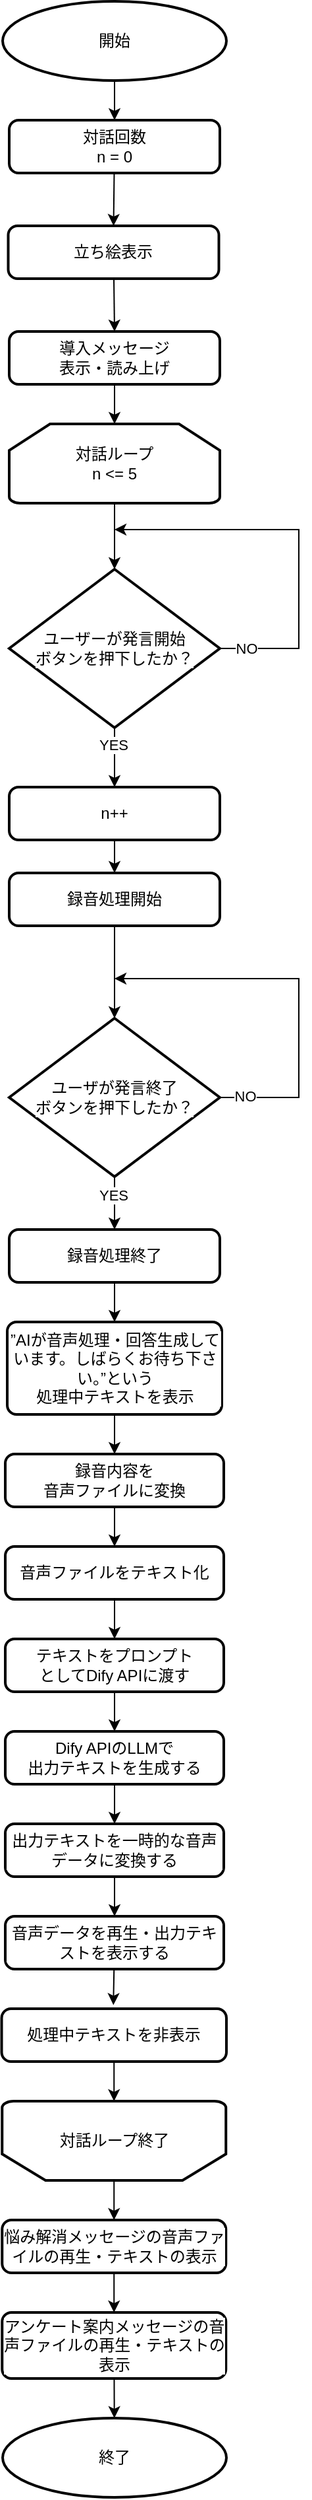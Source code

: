 <mxfile>
    <diagram name="ページ1" id="u0j-YLj6mztxtkin51Y0">
        <mxGraphModel dx="791" dy="1812" grid="0" gridSize="10" guides="1" tooltips="1" connect="1" arrows="1" fold="1" page="1" pageScale="1" pageWidth="827" pageHeight="1169" background="#ffffff" math="0" shadow="0">
            <root>
                <mxCell id="0"/>
                <mxCell id="1" parent="0"/>
                <mxCell id="9" style="edgeStyle=none;html=1;exitX=0.5;exitY=1;exitDx=0;exitDy=0;exitPerimeter=0;entryX=0.5;entryY=0;entryDx=0;entryDy=0;labelBackgroundColor=#FFFFFF;fontColor=#000000;labelBorderColor=none;fillColor=#FFFFFF;strokeColor=#000000;" edge="1" parent="1" source="LPuvv3uC7sqfl_A1iljc-1" target="5">
                    <mxGeometry relative="1" as="geometry"/>
                </mxCell>
                <mxCell id="LPuvv3uC7sqfl_A1iljc-1" value="開始" style="strokeWidth=2;html=1;shape=mxgraph.flowchart.start_1;whiteSpace=wrap;labelBackgroundColor=#FFFFFF;fontColor=#000000;labelBorderColor=none;fillColor=#FFFFFF;strokeColor=#000000;" parent="1" vertex="1">
                    <mxGeometry x="335" y="-30" width="170" height="60" as="geometry"/>
                </mxCell>
                <mxCell id="12" style="edgeStyle=none;html=1;exitX=0.5;exitY=1;exitDx=0;exitDy=0;exitPerimeter=0;entryX=0.5;entryY=0;entryDx=0;entryDy=0;entryPerimeter=0;labelBackgroundColor=#FFFFFF;fontColor=#000000;labelBorderColor=none;fillColor=#FFFFFF;strokeColor=#000000;" edge="1" parent="1" source="3" target="8">
                    <mxGeometry relative="1" as="geometry"/>
                </mxCell>
                <mxCell id="3" value="対話ループ&lt;br&gt;n &amp;lt;= 5" style="strokeWidth=2;html=1;shape=mxgraph.flowchart.loop_limit;whiteSpace=wrap;labelBackgroundColor=#FFFFFF;fontColor=#000000;labelBorderColor=none;fillColor=#FFFFFF;strokeColor=#000000;" vertex="1" parent="1">
                    <mxGeometry x="340" y="290" width="160" height="60" as="geometry"/>
                </mxCell>
                <mxCell id="60" style="edgeStyle=none;rounded=0;html=1;entryX=0.5;entryY=0;entryDx=0;entryDy=0;labelBackgroundColor=#FFFFFF;fontColor=#000000;labelBorderColor=none;fillColor=#FFFFFF;strokeColor=#000000;" edge="1" parent="1" source="4" target="57">
                    <mxGeometry relative="1" as="geometry"/>
                </mxCell>
                <mxCell id="4" value="対話ループ終了" style="strokeWidth=2;shape=mxgraph.flowchart.loop_limit;rotation=0;whiteSpace=wrap;html=1;direction=east;flipV=1;flipH=1;labelBackgroundColor=#FFFFFF;fontColor=#000000;labelBorderColor=none;fillColor=#FFFFFF;strokeColor=#000000;" vertex="1" parent="1">
                    <mxGeometry x="334.62" y="1560" width="170" height="60" as="geometry"/>
                </mxCell>
                <mxCell id="66" style="edgeStyle=none;rounded=0;html=1;entryX=0.5;entryY=0;entryDx=0;entryDy=0;labelBackgroundColor=#FFFFFF;fontColor=#000000;labelBorderColor=none;fillColor=#FFFFFF;strokeColor=#000000;" edge="1" parent="1" source="5" target="64">
                    <mxGeometry relative="1" as="geometry"/>
                </mxCell>
                <mxCell id="5" value="対話回数&lt;br&gt;n = 0" style="rounded=1;whiteSpace=wrap;html=1;absoluteArcSize=1;arcSize=14;strokeWidth=2;labelBackgroundColor=#FFFFFF;fontColor=#000000;labelBorderColor=none;fillColor=#FFFFFF;strokeColor=#000000;" vertex="1" parent="1">
                    <mxGeometry x="340" y="60" width="160" height="40" as="geometry"/>
                </mxCell>
                <mxCell id="11" style="edgeStyle=none;html=1;exitX=0.5;exitY=1;exitDx=0;exitDy=0;entryX=0.5;entryY=0;entryDx=0;entryDy=0;entryPerimeter=0;labelBackgroundColor=#FFFFFF;fontColor=#000000;labelBorderColor=none;fillColor=#FFFFFF;strokeColor=#000000;" edge="1" parent="1" source="6" target="3">
                    <mxGeometry relative="1" as="geometry"/>
                </mxCell>
                <mxCell id="6" value="導入メッセージ&lt;br&gt;表示・読み上げ" style="rounded=1;whiteSpace=wrap;html=1;absoluteArcSize=1;arcSize=14;strokeWidth=2;labelBackgroundColor=#FFFFFF;fontColor=#000000;labelBorderColor=none;fillColor=#FFFFFF;strokeColor=#000000;" vertex="1" parent="1">
                    <mxGeometry x="340" y="220" width="160" height="40" as="geometry"/>
                </mxCell>
                <mxCell id="22" style="edgeStyle=none;rounded=0;html=1;exitX=0.5;exitY=1;exitDx=0;exitDy=0;entryX=0.5;entryY=0;entryDx=0;entryDy=0;labelBackgroundColor=#FFFFFF;fontColor=#000000;labelBorderColor=none;fillColor=#FFFFFF;strokeColor=#000000;" edge="1" parent="1" source="7" target="19">
                    <mxGeometry relative="1" as="geometry"/>
                </mxCell>
                <mxCell id="7" value="n++" style="rounded=1;whiteSpace=wrap;html=1;absoluteArcSize=1;arcSize=14;strokeWidth=2;labelBackgroundColor=#FFFFFF;fontColor=#000000;labelBorderColor=none;fillColor=#FFFFFF;strokeColor=#000000;" vertex="1" parent="1">
                    <mxGeometry x="340" y="565" width="160" height="40" as="geometry"/>
                </mxCell>
                <mxCell id="13" value="NO" style="edgeStyle=none;html=1;exitX=1;exitY=0.5;exitDx=0;exitDy=0;exitPerimeter=0;rounded=0;labelBackgroundColor=#FFFFFF;fontColor=#000000;labelBorderColor=none;fillColor=#FFFFFF;strokeColor=#000000;" edge="1" parent="1" source="8">
                    <mxGeometry x="-0.862" relative="1" as="geometry">
                        <mxPoint x="420" y="370" as="targetPoint"/>
                        <Array as="points">
                            <mxPoint x="560" y="460"/>
                            <mxPoint x="560" y="410"/>
                            <mxPoint x="560" y="370"/>
                            <mxPoint x="470" y="370"/>
                        </Array>
                        <mxPoint as="offset"/>
                    </mxGeometry>
                </mxCell>
                <mxCell id="14" style="edgeStyle=none;rounded=0;html=1;exitX=0.5;exitY=1;exitDx=0;exitDy=0;exitPerimeter=0;entryX=0.5;entryY=0;entryDx=0;entryDy=0;labelBackgroundColor=#FFFFFF;fontColor=#000000;labelBorderColor=none;fillColor=#FFFFFF;strokeColor=#000000;" edge="1" parent="1" source="8" target="7">
                    <mxGeometry relative="1" as="geometry"/>
                </mxCell>
                <mxCell id="15" value="YES" style="edgeLabel;html=1;align=center;verticalAlign=middle;resizable=0;points=[];labelBackgroundColor=#FFFFFF;fontColor=#000000;labelBorderColor=none;fillColor=#FFFFFF;strokeColor=#000000;" vertex="1" connectable="0" parent="14">
                    <mxGeometry x="-0.427" y="-1" relative="1" as="geometry">
                        <mxPoint as="offset"/>
                    </mxGeometry>
                </mxCell>
                <mxCell id="8" value="ユーザーが発言開始&lt;br&gt;ボタンを押下したか？" style="strokeWidth=2;html=1;shape=mxgraph.flowchart.decision;whiteSpace=wrap;labelBackgroundColor=#FFFFFF;fontColor=#000000;labelBorderColor=none;fillColor=#FFFFFF;strokeColor=#000000;" vertex="1" parent="1">
                    <mxGeometry x="340" y="400" width="160" height="120" as="geometry"/>
                </mxCell>
                <mxCell id="50" style="edgeStyle=none;rounded=0;html=1;exitX=0.5;exitY=1;exitDx=0;exitDy=0;entryX=0.5;entryY=0;entryDx=0;entryDy=0;labelBackgroundColor=#FFFFFF;fontColor=#000000;labelBorderColor=none;fillColor=#FFFFFF;strokeColor=#000000;" edge="1" parent="1" source="17" target="42">
                    <mxGeometry relative="1" as="geometry"/>
                </mxCell>
                <mxCell id="17" value="音声ファイルをテキスト化" style="rounded=1;whiteSpace=wrap;html=1;absoluteArcSize=1;arcSize=14;strokeWidth=2;labelBackgroundColor=#FFFFFF;fontColor=#000000;labelBorderColor=none;fillColor=#FFFFFF;strokeColor=#000000;" vertex="1" parent="1">
                    <mxGeometry x="337" y="1140" width="166" height="40" as="geometry"/>
                </mxCell>
                <mxCell id="33" style="edgeStyle=none;rounded=0;html=1;exitX=0.5;exitY=1;exitDx=0;exitDy=0;entryX=0.5;entryY=0;entryDx=0;entryDy=0;labelBackgroundColor=#FFFFFF;fontColor=#000000;labelBorderColor=none;fillColor=#FFFFFF;strokeColor=#000000;" edge="1" parent="1" source="18" target="17">
                    <mxGeometry relative="1" as="geometry"/>
                </mxCell>
                <mxCell id="18" value="録音内容を&lt;br&gt;音声ファイルに変換" style="rounded=1;whiteSpace=wrap;html=1;absoluteArcSize=1;arcSize=14;strokeWidth=2;labelBackgroundColor=#FFFFFF;fontColor=#000000;labelBorderColor=none;fillColor=#FFFFFF;strokeColor=#000000;" vertex="1" parent="1">
                    <mxGeometry x="337" y="1070" width="166" height="40" as="geometry"/>
                </mxCell>
                <mxCell id="23" style="edgeStyle=none;rounded=0;html=1;exitX=0.5;exitY=1;exitDx=0;exitDy=0;entryX=0.5;entryY=0;entryDx=0;entryDy=0;entryPerimeter=0;labelBackgroundColor=#FFFFFF;fontColor=#000000;labelBorderColor=none;fillColor=#FFFFFF;strokeColor=#000000;" edge="1" parent="1" source="19" target="20">
                    <mxGeometry relative="1" as="geometry"/>
                </mxCell>
                <mxCell id="19" value="録音処理開始" style="rounded=1;whiteSpace=wrap;html=1;absoluteArcSize=1;arcSize=14;strokeWidth=2;labelBackgroundColor=#FFFFFF;fontColor=#000000;labelBorderColor=none;fillColor=#FFFFFF;strokeColor=#000000;" vertex="1" parent="1">
                    <mxGeometry x="340" y="630" width="160" height="40" as="geometry"/>
                </mxCell>
                <mxCell id="35" style="edgeStyle=none;rounded=0;html=1;exitX=1;exitY=0.5;exitDx=0;exitDy=0;exitPerimeter=0;labelBackgroundColor=#FFFFFF;fontColor=#000000;labelBorderColor=none;fillColor=#FFFFFF;strokeColor=#000000;" edge="1" parent="1" source="20">
                    <mxGeometry relative="1" as="geometry">
                        <mxPoint x="420" y="710" as="targetPoint"/>
                        <Array as="points">
                            <mxPoint x="560" y="800"/>
                            <mxPoint x="560" y="710"/>
                        </Array>
                    </mxGeometry>
                </mxCell>
                <mxCell id="36" value="NO" style="edgeLabel;html=1;align=center;verticalAlign=middle;resizable=0;points=[];labelBackgroundColor=#FFFFFF;fontColor=#000000;labelBorderColor=none;fillColor=#FFFFFF;strokeColor=#000000;" vertex="1" connectable="0" parent="35">
                    <mxGeometry x="-0.87" y="1" relative="1" as="geometry">
                        <mxPoint as="offset"/>
                    </mxGeometry>
                </mxCell>
                <mxCell id="39" style="edgeStyle=none;rounded=0;html=1;exitX=0.5;exitY=1;exitDx=0;exitDy=0;exitPerimeter=0;entryX=0.5;entryY=0;entryDx=0;entryDy=0;labelBackgroundColor=#FFFFFF;fontColor=#000000;labelBorderColor=none;fillColor=#FFFFFF;strokeColor=#000000;" edge="1" parent="1" source="20" target="38">
                    <mxGeometry relative="1" as="geometry"/>
                </mxCell>
                <mxCell id="40" value="YES" style="edgeLabel;html=1;align=center;verticalAlign=middle;resizable=0;points=[];labelBackgroundColor=#FFFFFF;fontColor=#000000;labelBorderColor=none;fillColor=#FFFFFF;strokeColor=#000000;" vertex="1" connectable="0" parent="39">
                    <mxGeometry x="-0.316" y="-1" relative="1" as="geometry">
                        <mxPoint as="offset"/>
                    </mxGeometry>
                </mxCell>
                <mxCell id="20" value="ユーザが発言終了&lt;br&gt;ボタンを押下したか？" style="strokeWidth=2;html=1;shape=mxgraph.flowchart.decision;whiteSpace=wrap;labelBackgroundColor=#FFFFFF;fontColor=#000000;labelBorderColor=none;fillColor=#FFFFFF;strokeColor=#000000;" vertex="1" parent="1">
                    <mxGeometry x="340" y="740" width="160" height="120" as="geometry"/>
                </mxCell>
                <mxCell id="48" style="edgeStyle=none;rounded=0;html=1;exitX=0.5;exitY=1;exitDx=0;exitDy=0;entryX=0.5;entryY=0;entryDx=0;entryDy=0;labelBackgroundColor=#FFFFFF;fontColor=#000000;labelBorderColor=none;fillColor=#FFFFFF;strokeColor=#000000;" edge="1" parent="1" source="38" target="47">
                    <mxGeometry relative="1" as="geometry"/>
                </mxCell>
                <mxCell id="38" value="録音処理終了" style="rounded=1;whiteSpace=wrap;html=1;absoluteArcSize=1;arcSize=14;strokeWidth=2;labelBackgroundColor=#FFFFFF;fontColor=#000000;labelBorderColor=none;fillColor=#FFFFFF;strokeColor=#000000;" vertex="1" parent="1">
                    <mxGeometry x="340" y="900" width="160" height="40" as="geometry"/>
                </mxCell>
                <mxCell id="51" style="edgeStyle=none;rounded=0;html=1;exitX=0.5;exitY=1;exitDx=0;exitDy=0;entryX=0.5;entryY=0;entryDx=0;entryDy=0;labelBackgroundColor=#FFFFFF;fontColor=#000000;labelBorderColor=none;fillColor=#FFFFFF;strokeColor=#000000;" edge="1" parent="1" source="42" target="44">
                    <mxGeometry relative="1" as="geometry"/>
                </mxCell>
                <mxCell id="42" value="テキストをプロンプト&lt;br&gt;としてDify APIに渡す" style="rounded=1;whiteSpace=wrap;html=1;absoluteArcSize=1;arcSize=14;strokeWidth=2;labelBackgroundColor=#FFFFFF;fontColor=#000000;labelBorderColor=none;fillColor=#FFFFFF;strokeColor=#000000;" vertex="1" parent="1">
                    <mxGeometry x="337" y="1210" width="166" height="40" as="geometry"/>
                </mxCell>
                <mxCell id="52" style="edgeStyle=none;rounded=0;html=1;labelBackgroundColor=#FFFFFF;fontColor=#000000;labelBorderColor=none;fillColor=#FFFFFF;strokeColor=#000000;" edge="1" parent="1" source="44" target="45">
                    <mxGeometry relative="1" as="geometry"/>
                </mxCell>
                <mxCell id="44" value="Dify APIのLLMで&lt;br&gt;出力テキストを生成する" style="rounded=1;whiteSpace=wrap;html=1;absoluteArcSize=1;arcSize=14;strokeWidth=2;labelBackgroundColor=#FFFFFF;fontColor=#000000;labelBorderColor=none;fillColor=#FFFFFF;strokeColor=#000000;" vertex="1" parent="1">
                    <mxGeometry x="337" y="1280" width="166" height="40" as="geometry"/>
                </mxCell>
                <mxCell id="53" style="edgeStyle=none;rounded=0;html=1;entryX=0.5;entryY=0;entryDx=0;entryDy=0;labelBackgroundColor=#FFFFFF;fontColor=#000000;labelBorderColor=none;fillColor=#FFFFFF;strokeColor=#000000;" edge="1" parent="1" source="45" target="46">
                    <mxGeometry relative="1" as="geometry"/>
                </mxCell>
                <mxCell id="45" value="出力テキストを一時的な音声データに変換する" style="rounded=1;whiteSpace=wrap;html=1;absoluteArcSize=1;arcSize=14;strokeWidth=2;labelBackgroundColor=#FFFFFF;fontColor=#000000;labelBorderColor=none;fillColor=#FFFFFF;strokeColor=#000000;" vertex="1" parent="1">
                    <mxGeometry x="337" y="1350" width="166" height="40" as="geometry"/>
                </mxCell>
                <mxCell id="55" style="edgeStyle=none;rounded=0;html=1;entryX=0.497;entryY=-0.07;entryDx=0;entryDy=0;entryPerimeter=0;labelBackgroundColor=#FFFFFF;fontColor=#000000;labelBorderColor=none;fillColor=#FFFFFF;strokeColor=#000000;" edge="1" parent="1" source="46" target="54">
                    <mxGeometry relative="1" as="geometry"/>
                </mxCell>
                <mxCell id="46" value="音声データを再生・出力テキストを表示する" style="rounded=1;whiteSpace=wrap;html=1;absoluteArcSize=1;arcSize=14;strokeWidth=2;labelBackgroundColor=#FFFFFF;fontColor=#000000;labelBorderColor=none;fillColor=#FFFFFF;strokeColor=#000000;" vertex="1" parent="1">
                    <mxGeometry x="337" y="1420" width="166" height="40" as="geometry"/>
                </mxCell>
                <mxCell id="49" style="edgeStyle=none;rounded=0;html=1;entryX=0.5;entryY=0;entryDx=0;entryDy=0;labelBackgroundColor=#FFFFFF;fontColor=#000000;labelBorderColor=none;fillColor=#FFFFFF;strokeColor=#000000;" edge="1" parent="1" source="47" target="18">
                    <mxGeometry relative="1" as="geometry"/>
                </mxCell>
                <mxCell id="47" value="”AIが音声処理・回答生成しています。しばらくお待ち下さい。”という&lt;br&gt;処理中テキストを表示" style="rounded=1;whiteSpace=wrap;html=1;absoluteArcSize=1;arcSize=14;strokeWidth=2;labelBackgroundColor=#FFFFFF;fontColor=#000000;labelBorderColor=none;fillColor=#FFFFFF;strokeColor=#000000;" vertex="1" parent="1">
                    <mxGeometry x="338.5" y="970" width="163" height="70" as="geometry"/>
                </mxCell>
                <mxCell id="56" style="edgeStyle=none;rounded=0;html=1;labelBackgroundColor=#FFFFFF;fontColor=#000000;labelBorderColor=none;fillColor=#FFFFFF;strokeColor=#000000;" edge="1" parent="1" source="54" target="4">
                    <mxGeometry relative="1" as="geometry"/>
                </mxCell>
                <mxCell id="54" value="処理中テキストを非表示" style="rounded=1;whiteSpace=wrap;html=1;absoluteArcSize=1;arcSize=14;strokeWidth=2;labelBackgroundColor=#FFFFFF;fontColor=#000000;labelBorderColor=none;fillColor=#FFFFFF;strokeColor=#000000;" vertex="1" parent="1">
                    <mxGeometry x="334.25" y="1490" width="170.75" height="40" as="geometry"/>
                </mxCell>
                <mxCell id="61" style="edgeStyle=none;rounded=0;html=1;entryX=0.5;entryY=0;entryDx=0;entryDy=0;labelBackgroundColor=#FFFFFF;fontColor=#000000;labelBorderColor=none;fillColor=#FFFFFF;strokeColor=#000000;" edge="1" parent="1" source="57" target="59">
                    <mxGeometry relative="1" as="geometry"/>
                </mxCell>
                <mxCell id="57" value="悩み解消メッセージの音声ファイルの再生・テキストの表示" style="rounded=1;whiteSpace=wrap;html=1;absoluteArcSize=1;arcSize=14;strokeWidth=2;labelBackgroundColor=#FFFFFF;fontColor=#000000;labelBorderColor=none;fillColor=#FFFFFF;strokeColor=#000000;" vertex="1" parent="1">
                    <mxGeometry x="334.62" y="1650" width="170" height="40" as="geometry"/>
                </mxCell>
                <mxCell id="63" style="edgeStyle=none;rounded=0;html=1;labelBackgroundColor=#FFFFFF;fontColor=#000000;labelBorderColor=none;fillColor=#FFFFFF;strokeColor=#000000;" edge="1" parent="1" source="59" target="62">
                    <mxGeometry relative="1" as="geometry"/>
                </mxCell>
                <mxCell id="59" value="アンケート案内メッセージの音声ファイルの再生・テキストの表示" style="rounded=1;whiteSpace=wrap;html=1;absoluteArcSize=1;arcSize=14;strokeWidth=2;labelBackgroundColor=#FFFFFF;fontColor=#000000;labelBorderColor=none;fillColor=#FFFFFF;strokeColor=#000000;" vertex="1" parent="1">
                    <mxGeometry x="334.62" y="1720" width="170" height="50" as="geometry"/>
                </mxCell>
                <mxCell id="62" value="終了" style="strokeWidth=2;html=1;shape=mxgraph.flowchart.start_1;whiteSpace=wrap;labelBackgroundColor=#FFFFFF;fontColor=#000000;labelBorderColor=none;fillColor=#FFFFFF;strokeColor=#000000;" vertex="1" parent="1">
                    <mxGeometry x="335" y="1800" width="170" height="60" as="geometry"/>
                </mxCell>
                <mxCell id="67" style="edgeStyle=none;rounded=0;html=1;entryX=0.5;entryY=0;entryDx=0;entryDy=0;labelBackgroundColor=#FFFFFF;fontColor=#000000;labelBorderColor=none;fillColor=#FFFFFF;strokeColor=#000000;" edge="1" parent="1" source="64" target="6">
                    <mxGeometry relative="1" as="geometry"/>
                </mxCell>
                <mxCell id="64" value="立ち絵表示" style="rounded=1;whiteSpace=wrap;html=1;absoluteArcSize=1;arcSize=14;strokeWidth=2;labelBackgroundColor=#FFFFFF;fontColor=#000000;labelBorderColor=none;fillColor=#FFFFFF;strokeColor=#000000;" vertex="1" parent="1">
                    <mxGeometry x="339.25" y="140" width="160" height="40" as="geometry"/>
                </mxCell>
            </root>
        </mxGraphModel>
    </diagram>
</mxfile>
